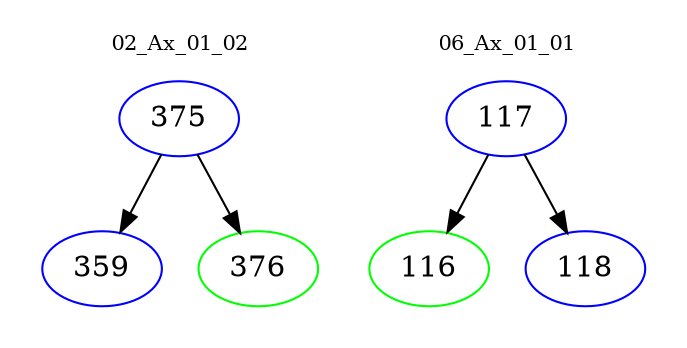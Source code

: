 digraph{
subgraph cluster_0 {
color = white
label = "02_Ax_01_02";
fontsize=10;
T0_375 [label="375", color="blue"]
T0_375 -> T0_359 [color="black"]
T0_359 [label="359", color="blue"]
T0_375 -> T0_376 [color="black"]
T0_376 [label="376", color="green"]
}
subgraph cluster_1 {
color = white
label = "06_Ax_01_01";
fontsize=10;
T1_117 [label="117", color="blue"]
T1_117 -> T1_116 [color="black"]
T1_116 [label="116", color="green"]
T1_117 -> T1_118 [color="black"]
T1_118 [label="118", color="blue"]
}
}
